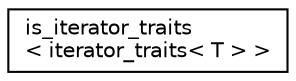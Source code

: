 digraph "Graphical Class Hierarchy"
{
 // LATEX_PDF_SIZE
  edge [fontname="Helvetica",fontsize="10",labelfontname="Helvetica",labelfontsize="10"];
  node [fontname="Helvetica",fontsize="10",shape=record];
  rankdir="LR";
  Node0 [label="is_iterator_traits\l\< iterator_traits\< T \> \>",height=0.2,width=0.4,color="black", fillcolor="white", style="filled",URL="$structdetail_1_1is__iterator__traits_3_01iterator__traits_3_01T_01_4_01_4.html",tooltip=" "];
}
